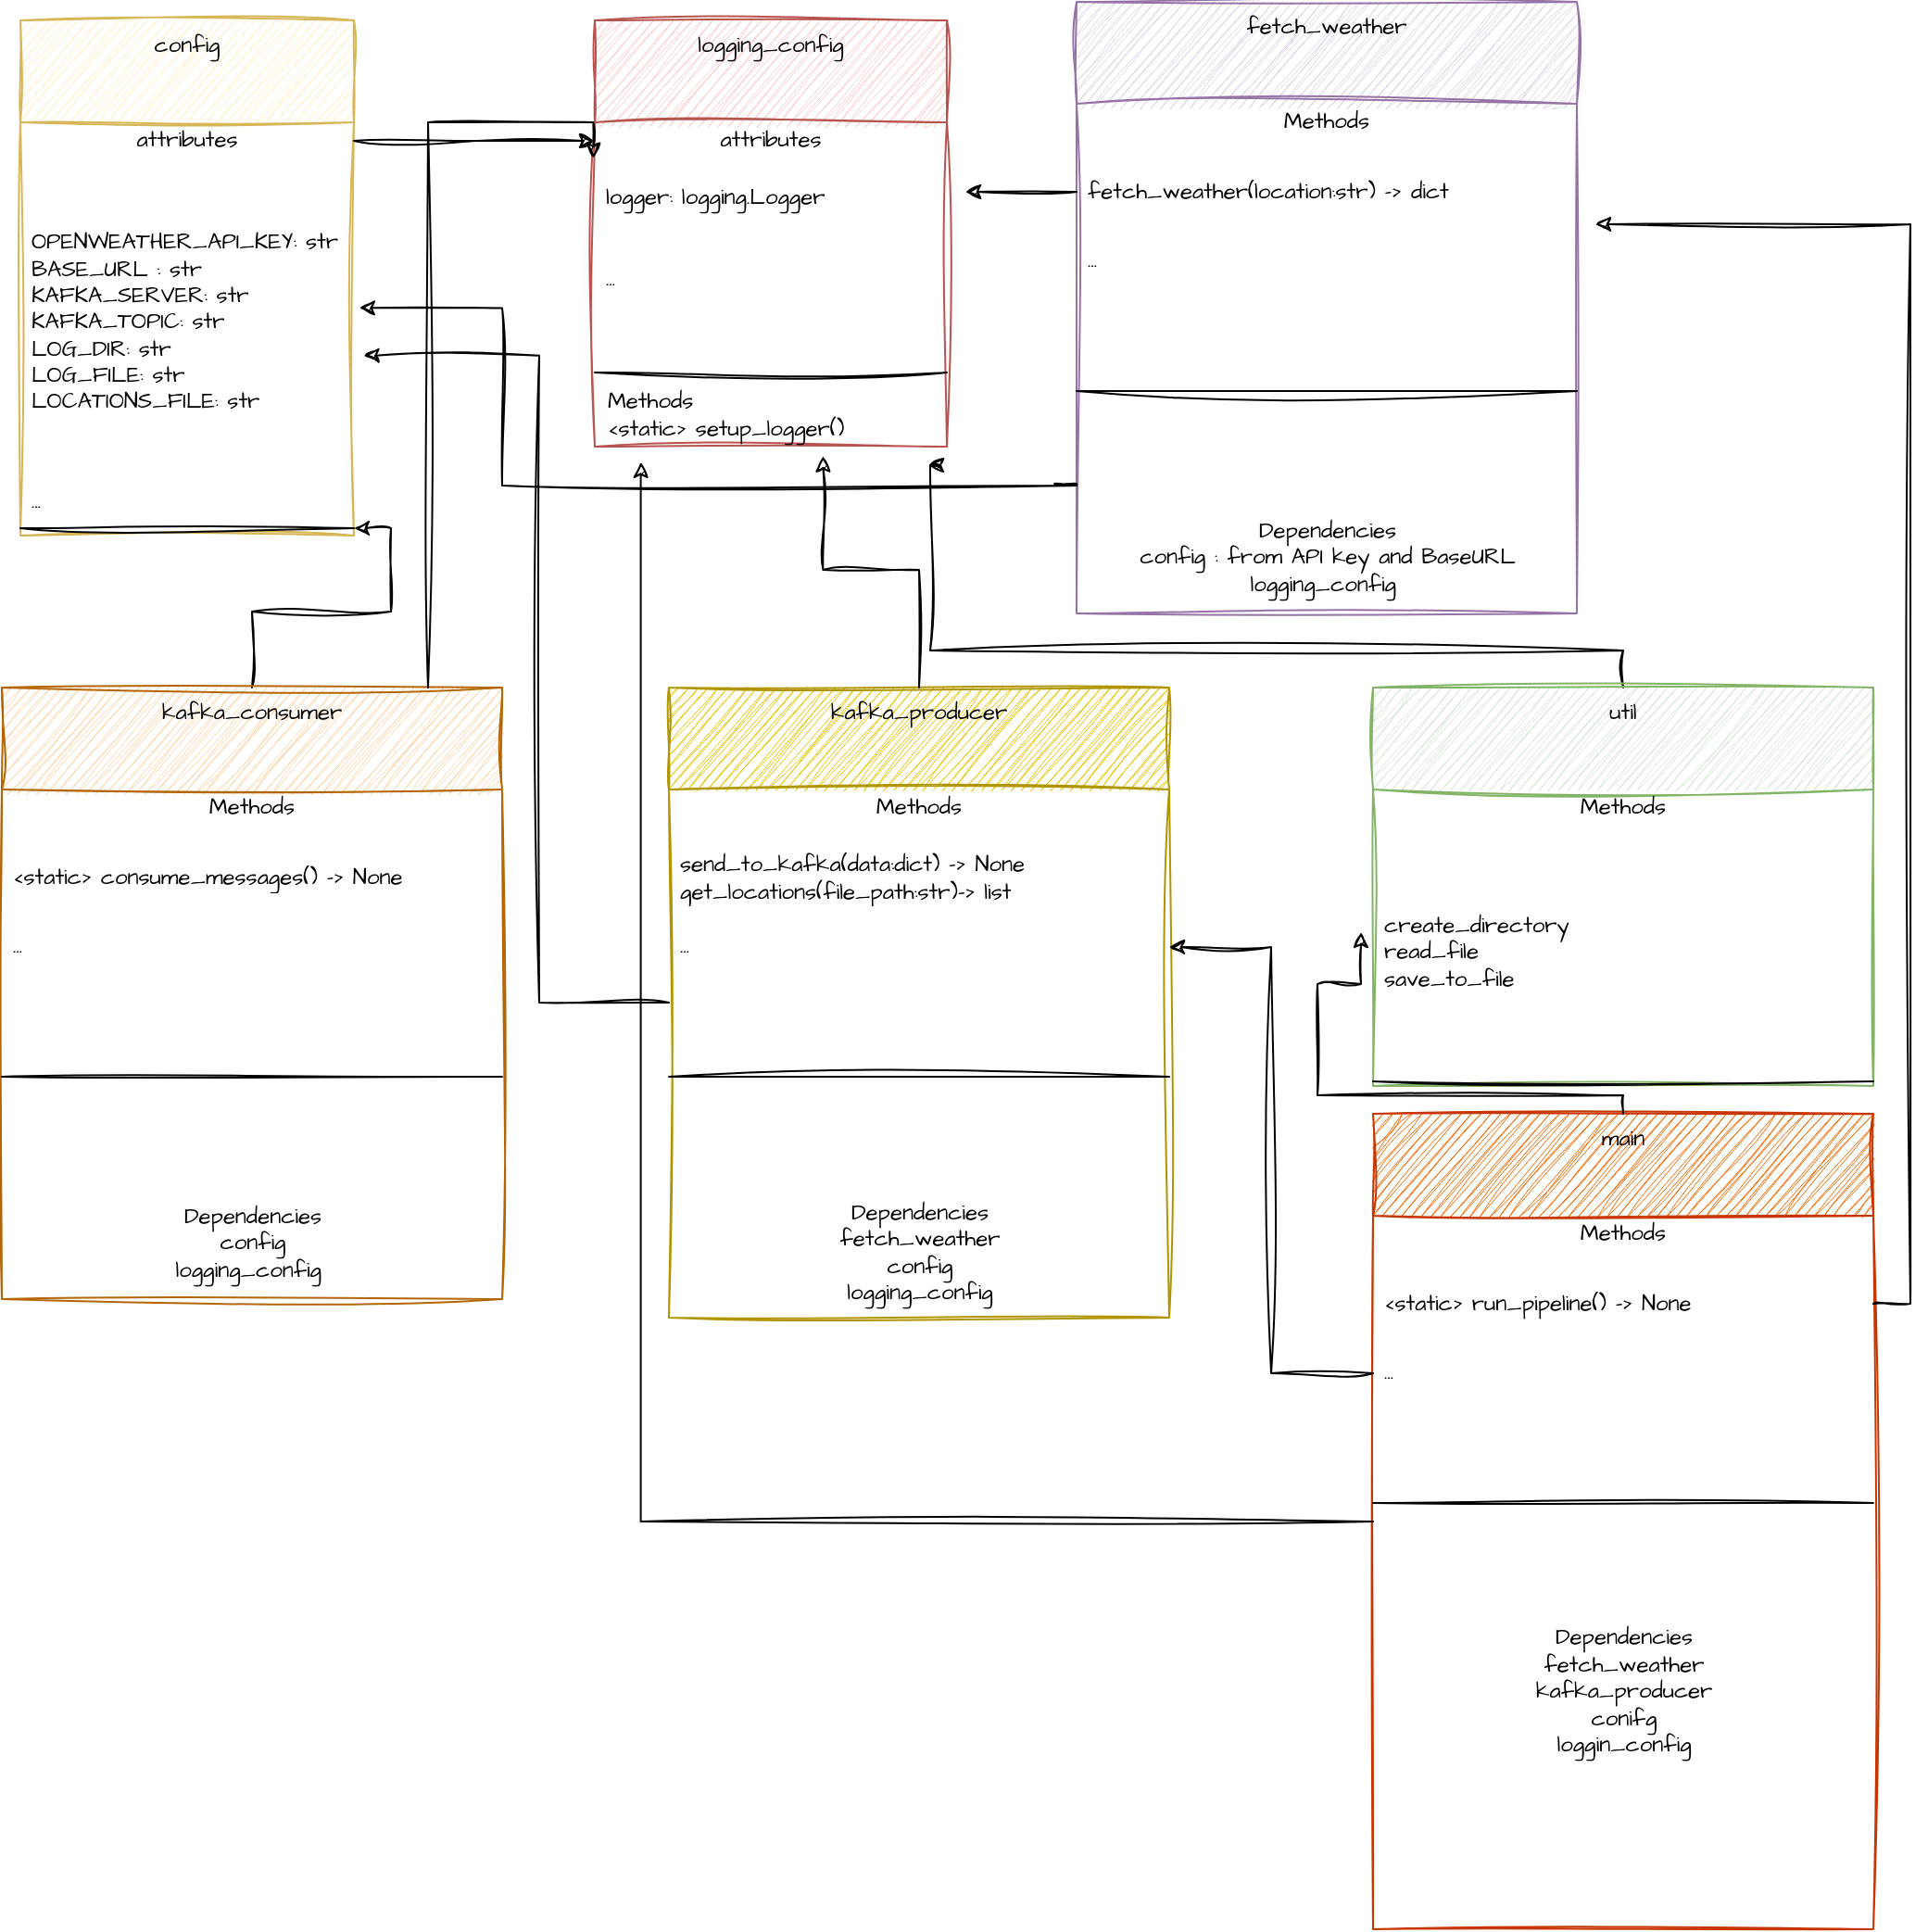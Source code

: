 <mxfile version="26.0.3">
  <diagram name="Page-1" id="FWEqkIDazJA5scv79Vwq">
    <mxGraphModel dx="1086" dy="880" grid="1" gridSize="10" guides="1" tooltips="1" connect="1" arrows="1" fold="1" page="1" pageScale="1" pageWidth="1100" pageHeight="850" math="0" shadow="0">
      <root>
        <mxCell id="0" />
        <mxCell id="1" parent="0" />
        <mxCell id="hk_Lu2eMids-nMFfK91j-2" value="config" style="swimlane;fontStyle=0;align=center;verticalAlign=top;childLayout=stackLayout;horizontal=1;startSize=55;horizontalStack=0;resizeParent=1;resizeParentMax=0;resizeLast=0;collapsible=0;marginBottom=0;html=1;whiteSpace=wrap;sketch=1;hachureGap=4;jiggle=2;curveFitting=1;fontFamily=Architects Daughter;fontSource=https%3A%2F%2Ffonts.googleapis.com%2Fcss%3Ffamily%3DArchitects%2BDaughter;fillColor=#fff2cc;strokeColor=#d6b656;" parent="1" vertex="1">
          <mxGeometry x="40" y="40" width="180" height="278" as="geometry" />
        </mxCell>
        <mxCell id="hk_Lu2eMids-nMFfK91j-54" style="edgeStyle=orthogonalEdgeStyle;rounded=0;sketch=1;hachureGap=4;jiggle=2;curveFitting=1;orthogonalLoop=1;jettySize=auto;html=1;fontFamily=Architects Daughter;fontSource=https%3A%2F%2Ffonts.googleapis.com%2Fcss%3Ffamily%3DArchitects%2BDaughter;" parent="hk_Lu2eMids-nMFfK91j-2" source="hk_Lu2eMids-nMFfK91j-3" edge="1">
          <mxGeometry relative="1" as="geometry">
            <mxPoint x="310" y="65" as="targetPoint" />
          </mxGeometry>
        </mxCell>
        <mxCell id="hk_Lu2eMids-nMFfK91j-3" value="attributes" style="text;html=1;strokeColor=none;fillColor=none;align=center;verticalAlign=middle;spacingLeft=4;spacingRight=4;overflow=hidden;rotatable=0;points=[[0,0.5],[1,0.5]];portConstraint=eastwest;whiteSpace=wrap;fontFamily=Architects Daughter;fontSource=https%3A%2F%2Ffonts.googleapis.com%2Fcss%3Ffamily%3DArchitects%2BDaughter;" parent="hk_Lu2eMids-nMFfK91j-2" vertex="1">
          <mxGeometry y="55" width="180" height="20" as="geometry" />
        </mxCell>
        <mxCell id="hk_Lu2eMids-nMFfK91j-4" value="OPENWEATHER_API_KEY: str&lt;div&gt;BASE_URL : str&lt;/div&gt;&lt;div&gt;KAFKA_SERVER: str&lt;/div&gt;&lt;div&gt;KAFKA_TOPIC: str&lt;/div&gt;&lt;div&gt;LOG_DIR: str&lt;/div&gt;&lt;div&gt;LOG_FILE: str&lt;/div&gt;&lt;div&gt;LOCATIONS_FILE: str&lt;/div&gt;" style="text;html=1;strokeColor=none;fillColor=none;align=left;verticalAlign=middle;spacingLeft=4;spacingRight=4;overflow=hidden;rotatable=0;points=[[0,0.5],[1,0.5]];portConstraint=eastwest;whiteSpace=wrap;fontFamily=Architects Daughter;fontSource=https%3A%2F%2Ffonts.googleapis.com%2Fcss%3Ffamily%3DArchitects%2BDaughter;" parent="hk_Lu2eMids-nMFfK91j-2" vertex="1">
          <mxGeometry y="75" width="180" height="175" as="geometry" />
        </mxCell>
        <mxCell id="hk_Lu2eMids-nMFfK91j-6" value="..." style="text;html=1;strokeColor=none;fillColor=none;align=left;verticalAlign=middle;spacingLeft=4;spacingRight=4;overflow=hidden;rotatable=0;points=[[0,0.5],[1,0.5]];portConstraint=eastwest;whiteSpace=wrap;fontFamily=Architects Daughter;fontSource=https%3A%2F%2Ffonts.googleapis.com%2Fcss%3Ffamily%3DArchitects%2BDaughter;" parent="hk_Lu2eMids-nMFfK91j-2" vertex="1">
          <mxGeometry y="250" width="180" height="20" as="geometry" />
        </mxCell>
        <mxCell id="hk_Lu2eMids-nMFfK91j-7" value="" style="line;strokeWidth=1;fillColor=none;align=left;verticalAlign=middle;spacingTop=-1;spacingLeft=3;spacingRight=3;rotatable=0;labelPosition=right;points=[];portConstraint=eastwest;sketch=1;hachureGap=4;jiggle=2;curveFitting=1;fontFamily=Architects Daughter;fontSource=https%3A%2F%2Ffonts.googleapis.com%2Fcss%3Ffamily%3DArchitects%2BDaughter;" parent="hk_Lu2eMids-nMFfK91j-2" vertex="1">
          <mxGeometry y="270" width="180" height="8" as="geometry" />
        </mxCell>
        <mxCell id="hk_Lu2eMids-nMFfK91j-10" value="logging_config" style="swimlane;fontStyle=0;align=center;verticalAlign=top;childLayout=stackLayout;horizontal=1;startSize=55;horizontalStack=0;resizeParent=1;resizeParentMax=0;resizeLast=0;collapsible=0;marginBottom=0;html=1;whiteSpace=wrap;sketch=1;hachureGap=4;jiggle=2;curveFitting=1;fontFamily=Architects Daughter;fontSource=https%3A%2F%2Ffonts.googleapis.com%2Fcss%3Ffamily%3DArchitects%2BDaughter;fillColor=#f8cecc;strokeColor=#b85450;" parent="1" vertex="1">
          <mxGeometry x="350" y="40" width="190" height="230" as="geometry" />
        </mxCell>
        <mxCell id="hk_Lu2eMids-nMFfK91j-11" value="attributes" style="text;html=1;strokeColor=none;fillColor=none;align=center;verticalAlign=middle;spacingLeft=4;spacingRight=4;overflow=hidden;rotatable=0;points=[[0,0.5],[1,0.5]];portConstraint=eastwest;whiteSpace=wrap;fontFamily=Architects Daughter;fontSource=https%3A%2F%2Ffonts.googleapis.com%2Fcss%3Ffamily%3DArchitects%2BDaughter;" parent="hk_Lu2eMids-nMFfK91j-10" vertex="1">
          <mxGeometry y="55" width="190" height="20" as="geometry" />
        </mxCell>
        <mxCell id="hk_Lu2eMids-nMFfK91j-12" value="logger: logging.Logger&lt;div&gt;&lt;br&gt;&lt;/div&gt;" style="text;html=1;strokeColor=none;fillColor=none;align=left;verticalAlign=middle;spacingLeft=4;spacingRight=4;overflow=hidden;rotatable=0;points=[[0,0.5],[1,0.5]];portConstraint=eastwest;whiteSpace=wrap;fontFamily=Architects Daughter;fontSource=https%3A%2F%2Ffonts.googleapis.com%2Fcss%3Ffamily%3DArchitects%2BDaughter;" parent="hk_Lu2eMids-nMFfK91j-10" vertex="1">
          <mxGeometry y="75" width="190" height="55" as="geometry" />
        </mxCell>
        <mxCell id="hk_Lu2eMids-nMFfK91j-13" value="..." style="text;html=1;strokeColor=none;fillColor=none;align=left;verticalAlign=middle;spacingLeft=4;spacingRight=4;overflow=hidden;rotatable=0;points=[[0,0.5],[1,0.5]];portConstraint=eastwest;whiteSpace=wrap;fontFamily=Architects Daughter;fontSource=https%3A%2F%2Ffonts.googleapis.com%2Fcss%3Ffamily%3DArchitects%2BDaughter;" parent="hk_Lu2eMids-nMFfK91j-10" vertex="1">
          <mxGeometry y="130" width="190" height="20" as="geometry" />
        </mxCell>
        <mxCell id="hk_Lu2eMids-nMFfK91j-14" value="" style="line;strokeWidth=1;fillColor=none;align=left;verticalAlign=middle;spacingTop=-1;spacingLeft=3;spacingRight=3;rotatable=0;labelPosition=right;points=[];portConstraint=eastwest;sketch=1;hachureGap=4;jiggle=2;curveFitting=1;fontFamily=Architects Daughter;fontSource=https%3A%2F%2Ffonts.googleapis.com%2Fcss%3Ffamily%3DArchitects%2BDaughter;" parent="hk_Lu2eMids-nMFfK91j-10" vertex="1">
          <mxGeometry y="150" width="190" height="80" as="geometry" />
        </mxCell>
        <mxCell id="hk_Lu2eMids-nMFfK91j-16" value="Methods&lt;div&gt;&amp;lt;static&amp;gt; setup_logger()&lt;/div&gt;" style="text;html=1;align=left;verticalAlign=middle;resizable=0;points=[];autosize=1;strokeColor=none;fillColor=none;fontFamily=Architects Daughter;fontSource=https%3A%2F%2Ffonts.googleapis.com%2Fcss%3Ffamily%3DArchitects%2BDaughter;" parent="1" vertex="1">
          <mxGeometry x="355" y="233" width="150" height="40" as="geometry" />
        </mxCell>
        <mxCell id="hk_Lu2eMids-nMFfK91j-17" value="fetch_weather" style="swimlane;fontStyle=0;align=center;verticalAlign=top;childLayout=stackLayout;horizontal=1;startSize=55;horizontalStack=0;resizeParent=1;resizeParentMax=0;resizeLast=0;collapsible=0;marginBottom=0;html=1;whiteSpace=wrap;sketch=1;hachureGap=4;jiggle=2;curveFitting=1;fontFamily=Architects Daughter;fontSource=https%3A%2F%2Ffonts.googleapis.com%2Fcss%3Ffamily%3DArchitects%2BDaughter;fillColor=#e1d5e7;strokeColor=#9673a6;" parent="1" vertex="1">
          <mxGeometry x="610" y="30" width="270" height="330" as="geometry" />
        </mxCell>
        <mxCell id="hk_Lu2eMids-nMFfK91j-18" value="Methods" style="text;html=1;strokeColor=none;fillColor=none;align=center;verticalAlign=middle;spacingLeft=4;spacingRight=4;overflow=hidden;rotatable=0;points=[[0,0.5],[1,0.5]];portConstraint=eastwest;whiteSpace=wrap;fontFamily=Architects Daughter;fontSource=https%3A%2F%2Ffonts.googleapis.com%2Fcss%3Ffamily%3DArchitects%2BDaughter;" parent="hk_Lu2eMids-nMFfK91j-17" vertex="1">
          <mxGeometry y="55" width="270" height="20" as="geometry" />
        </mxCell>
        <mxCell id="hk_Lu2eMids-nMFfK91j-19" value="fetch_weather(location:str) -&amp;gt; dict" style="text;html=1;strokeColor=none;fillColor=none;align=left;verticalAlign=middle;spacingLeft=4;spacingRight=4;overflow=hidden;rotatable=0;points=[[0,0.5],[1,0.5]];portConstraint=eastwest;whiteSpace=wrap;fontFamily=Architects Daughter;fontSource=https%3A%2F%2Ffonts.googleapis.com%2Fcss%3Ffamily%3DArchitects%2BDaughter;" parent="hk_Lu2eMids-nMFfK91j-17" vertex="1">
          <mxGeometry y="75" width="270" height="55" as="geometry" />
        </mxCell>
        <mxCell id="hk_Lu2eMids-nMFfK91j-20" value="..." style="text;html=1;strokeColor=none;fillColor=none;align=left;verticalAlign=middle;spacingLeft=4;spacingRight=4;overflow=hidden;rotatable=0;points=[[0,0.5],[1,0.5]];portConstraint=eastwest;whiteSpace=wrap;fontFamily=Architects Daughter;fontSource=https%3A%2F%2Ffonts.googleapis.com%2Fcss%3Ffamily%3DArchitects%2BDaughter;" parent="hk_Lu2eMids-nMFfK91j-17" vertex="1">
          <mxGeometry y="130" width="270" height="20" as="geometry" />
        </mxCell>
        <mxCell id="hk_Lu2eMids-nMFfK91j-21" value="" style="line;strokeWidth=1;fillColor=none;align=left;verticalAlign=middle;spacingTop=-1;spacingLeft=3;spacingRight=3;rotatable=0;labelPosition=right;points=[];portConstraint=eastwest;sketch=1;hachureGap=4;jiggle=2;curveFitting=1;fontFamily=Architects Daughter;fontSource=https%3A%2F%2Ffonts.googleapis.com%2Fcss%3Ffamily%3DArchitects%2BDaughter;" parent="hk_Lu2eMids-nMFfK91j-17" vertex="1">
          <mxGeometry y="150" width="270" height="120" as="geometry" />
        </mxCell>
        <mxCell id="hk_Lu2eMids-nMFfK91j-22" value="Dependencies&lt;div&gt;config : from API key and BaseURL&lt;/div&gt;&lt;div&gt;logging_config&amp;nbsp;&lt;/div&gt;" style="text;html=1;align=center;verticalAlign=middle;resizable=0;points=[];autosize=1;strokeColor=none;fillColor=none;fontFamily=Architects Daughter;fontSource=https%3A%2F%2Ffonts.googleapis.com%2Fcss%3Ffamily%3DArchitects%2BDaughter;" parent="hk_Lu2eMids-nMFfK91j-17" vertex="1">
          <mxGeometry y="270" width="270" height="60" as="geometry" />
        </mxCell>
        <mxCell id="hk_Lu2eMids-nMFfK91j-51" style="edgeStyle=orthogonalEdgeStyle;rounded=0;sketch=1;hachureGap=4;jiggle=2;curveFitting=1;orthogonalLoop=1;jettySize=auto;html=1;fontFamily=Architects Daughter;fontSource=https%3A%2F%2Ffonts.googleapis.com%2Fcss%3Ffamily%3DArchitects%2BDaughter;" parent="1" source="hk_Lu2eMids-nMFfK91j-23" target="hk_Lu2eMids-nMFfK91j-7" edge="1">
          <mxGeometry relative="1" as="geometry" />
        </mxCell>
        <mxCell id="hk_Lu2eMids-nMFfK91j-23" value="kafka_consumer" style="swimlane;fontStyle=0;align=center;verticalAlign=top;childLayout=stackLayout;horizontal=1;startSize=55;horizontalStack=0;resizeParent=1;resizeParentMax=0;resizeLast=0;collapsible=0;marginBottom=0;html=1;whiteSpace=wrap;sketch=1;hachureGap=4;jiggle=2;curveFitting=1;fontFamily=Architects Daughter;fontSource=https%3A%2F%2Ffonts.googleapis.com%2Fcss%3Ffamily%3DArchitects%2BDaughter;fillColor=#fad7ac;strokeColor=#b46504;" parent="1" vertex="1">
          <mxGeometry x="30" y="400" width="270" height="330" as="geometry" />
        </mxCell>
        <mxCell id="hk_Lu2eMids-nMFfK91j-24" value="Methods" style="text;html=1;strokeColor=none;fillColor=none;align=center;verticalAlign=middle;spacingLeft=4;spacingRight=4;overflow=hidden;rotatable=0;points=[[0,0.5],[1,0.5]];portConstraint=eastwest;whiteSpace=wrap;fontFamily=Architects Daughter;fontSource=https%3A%2F%2Ffonts.googleapis.com%2Fcss%3Ffamily%3DArchitects%2BDaughter;" parent="hk_Lu2eMids-nMFfK91j-23" vertex="1">
          <mxGeometry y="55" width="270" height="20" as="geometry" />
        </mxCell>
        <mxCell id="hk_Lu2eMids-nMFfK91j-25" value="&amp;lt;static&amp;gt; consume_messages() -&amp;gt; None" style="text;html=1;strokeColor=none;fillColor=none;align=left;verticalAlign=middle;spacingLeft=4;spacingRight=4;overflow=hidden;rotatable=0;points=[[0,0.5],[1,0.5]];portConstraint=eastwest;whiteSpace=wrap;fontFamily=Architects Daughter;fontSource=https%3A%2F%2Ffonts.googleapis.com%2Fcss%3Ffamily%3DArchitects%2BDaughter;" parent="hk_Lu2eMids-nMFfK91j-23" vertex="1">
          <mxGeometry y="75" width="270" height="55" as="geometry" />
        </mxCell>
        <mxCell id="hk_Lu2eMids-nMFfK91j-26" value="..." style="text;html=1;strokeColor=none;fillColor=none;align=left;verticalAlign=middle;spacingLeft=4;spacingRight=4;overflow=hidden;rotatable=0;points=[[0,0.5],[1,0.5]];portConstraint=eastwest;whiteSpace=wrap;fontFamily=Architects Daughter;fontSource=https%3A%2F%2Ffonts.googleapis.com%2Fcss%3Ffamily%3DArchitects%2BDaughter;" parent="hk_Lu2eMids-nMFfK91j-23" vertex="1">
          <mxGeometry y="130" width="270" height="20" as="geometry" />
        </mxCell>
        <mxCell id="hk_Lu2eMids-nMFfK91j-27" value="" style="line;strokeWidth=1;fillColor=none;align=left;verticalAlign=middle;spacingTop=-1;spacingLeft=3;spacingRight=3;rotatable=0;labelPosition=right;points=[];portConstraint=eastwest;sketch=1;hachureGap=4;jiggle=2;curveFitting=1;fontFamily=Architects Daughter;fontSource=https%3A%2F%2Ffonts.googleapis.com%2Fcss%3Ffamily%3DArchitects%2BDaughter;" parent="hk_Lu2eMids-nMFfK91j-23" vertex="1">
          <mxGeometry y="150" width="270" height="120" as="geometry" />
        </mxCell>
        <mxCell id="hk_Lu2eMids-nMFfK91j-28" value="Dependencies&lt;div&gt;&lt;span style=&quot;background-color: transparent; color: light-dark(rgb(0, 0, 0), rgb(255, 255, 255));&quot;&gt;config&lt;/span&gt;&lt;/div&gt;&lt;div&gt;&lt;span style=&quot;background-color: transparent; color: light-dark(rgb(0, 0, 0), rgb(255, 255, 255));&quot;&gt;logging_config&amp;nbsp;&lt;/span&gt;&lt;/div&gt;" style="text;html=1;align=center;verticalAlign=middle;resizable=0;points=[];autosize=1;strokeColor=none;fillColor=none;fontFamily=Architects Daughter;fontSource=https%3A%2F%2Ffonts.googleapis.com%2Fcss%3Ffamily%3DArchitects%2BDaughter;" parent="hk_Lu2eMids-nMFfK91j-23" vertex="1">
          <mxGeometry y="270" width="270" height="60" as="geometry" />
        </mxCell>
        <mxCell id="hk_Lu2eMids-nMFfK91j-29" value="kafka_producer" style="swimlane;fontStyle=0;align=center;verticalAlign=top;childLayout=stackLayout;horizontal=1;startSize=55;horizontalStack=0;resizeParent=1;resizeParentMax=0;resizeLast=0;collapsible=0;marginBottom=0;html=1;whiteSpace=wrap;sketch=1;hachureGap=4;jiggle=2;curveFitting=1;fontFamily=Architects Daughter;fontSource=https%3A%2F%2Ffonts.googleapis.com%2Fcss%3Ffamily%3DArchitects%2BDaughter;fillColor=#e3c800;fontColor=#000000;strokeColor=#B09500;" parent="1" vertex="1">
          <mxGeometry x="390" y="400" width="270" height="340" as="geometry" />
        </mxCell>
        <mxCell id="hk_Lu2eMids-nMFfK91j-30" value="Methods" style="text;html=1;strokeColor=none;fillColor=none;align=center;verticalAlign=middle;spacingLeft=4;spacingRight=4;overflow=hidden;rotatable=0;points=[[0,0.5],[1,0.5]];portConstraint=eastwest;whiteSpace=wrap;fontFamily=Architects Daughter;fontSource=https%3A%2F%2Ffonts.googleapis.com%2Fcss%3Ffamily%3DArchitects%2BDaughter;" parent="hk_Lu2eMids-nMFfK91j-29" vertex="1">
          <mxGeometry y="55" width="270" height="20" as="geometry" />
        </mxCell>
        <mxCell id="hk_Lu2eMids-nMFfK91j-31" value="send_to_kafka(data:dict) -&amp;gt; None&lt;div&gt;get_locations(file_path:str)-&amp;gt; list&lt;/div&gt;" style="text;html=1;strokeColor=none;fillColor=none;align=left;verticalAlign=middle;spacingLeft=4;spacingRight=4;overflow=hidden;rotatable=0;points=[[0,0.5],[1,0.5]];portConstraint=eastwest;whiteSpace=wrap;fontFamily=Architects Daughter;fontSource=https%3A%2F%2Ffonts.googleapis.com%2Fcss%3Ffamily%3DArchitects%2BDaughter;" parent="hk_Lu2eMids-nMFfK91j-29" vertex="1">
          <mxGeometry y="75" width="270" height="55" as="geometry" />
        </mxCell>
        <mxCell id="hk_Lu2eMids-nMFfK91j-32" value="..." style="text;html=1;strokeColor=none;fillColor=none;align=left;verticalAlign=middle;spacingLeft=4;spacingRight=4;overflow=hidden;rotatable=0;points=[[0,0.5],[1,0.5]];portConstraint=eastwest;whiteSpace=wrap;fontFamily=Architects Daughter;fontSource=https%3A%2F%2Ffonts.googleapis.com%2Fcss%3Ffamily%3DArchitects%2BDaughter;" parent="hk_Lu2eMids-nMFfK91j-29" vertex="1">
          <mxGeometry y="130" width="270" height="20" as="geometry" />
        </mxCell>
        <mxCell id="hk_Lu2eMids-nMFfK91j-33" value="" style="line;strokeWidth=1;fillColor=none;align=left;verticalAlign=middle;spacingTop=-1;spacingLeft=3;spacingRight=3;rotatable=0;labelPosition=right;points=[];portConstraint=eastwest;sketch=1;hachureGap=4;jiggle=2;curveFitting=1;fontFamily=Architects Daughter;fontSource=https%3A%2F%2Ffonts.googleapis.com%2Fcss%3Ffamily%3DArchitects%2BDaughter;" parent="hk_Lu2eMids-nMFfK91j-29" vertex="1">
          <mxGeometry y="150" width="270" height="120" as="geometry" />
        </mxCell>
        <mxCell id="hk_Lu2eMids-nMFfK91j-34" value="Dependencies&lt;div&gt;fetch_weather&lt;/div&gt;&lt;div&gt;config&lt;/div&gt;&lt;div&gt;logging_config&lt;/div&gt;" style="text;html=1;align=center;verticalAlign=middle;resizable=0;points=[];autosize=1;strokeColor=none;fillColor=none;fontFamily=Architects Daughter;fontSource=https%3A%2F%2Ffonts.googleapis.com%2Fcss%3Ffamily%3DArchitects%2BDaughter;" parent="hk_Lu2eMids-nMFfK91j-29" vertex="1">
          <mxGeometry y="270" width="270" height="70" as="geometry" />
        </mxCell>
        <mxCell id="hk_Lu2eMids-nMFfK91j-57" style="edgeStyle=orthogonalEdgeStyle;rounded=0;sketch=1;hachureGap=4;jiggle=2;curveFitting=1;orthogonalLoop=1;jettySize=auto;html=1;fontFamily=Architects Daughter;fontSource=https%3A%2F%2Ffonts.googleapis.com%2Fcss%3Ffamily%3DArchitects%2BDaughter;" parent="1" source="hk_Lu2eMids-nMFfK91j-35" edge="1">
          <mxGeometry relative="1" as="geometry">
            <mxPoint x="530" y="280" as="targetPoint" />
            <Array as="points">
              <mxPoint x="905" y="380" />
              <mxPoint x="531" y="380" />
            </Array>
          </mxGeometry>
        </mxCell>
        <mxCell id="hk_Lu2eMids-nMFfK91j-35" value="util" style="swimlane;fontStyle=0;align=center;verticalAlign=top;childLayout=stackLayout;horizontal=1;startSize=55;horizontalStack=0;resizeParent=1;resizeParentMax=0;resizeLast=0;collapsible=0;marginBottom=0;html=1;whiteSpace=wrap;sketch=1;hachureGap=4;jiggle=2;curveFitting=1;fontFamily=Architects Daughter;fontSource=https%3A%2F%2Ffonts.googleapis.com%2Fcss%3Ffamily%3DArchitects%2BDaughter;fillColor=#d5e8d4;strokeColor=#82b366;" parent="1" vertex="1">
          <mxGeometry x="770" y="400" width="270" height="215" as="geometry" />
        </mxCell>
        <mxCell id="hk_Lu2eMids-nMFfK91j-36" value="Methods" style="text;html=1;strokeColor=none;fillColor=none;align=center;verticalAlign=middle;spacingLeft=4;spacingRight=4;overflow=hidden;rotatable=0;points=[[0,0.5],[1,0.5]];portConstraint=eastwest;whiteSpace=wrap;fontFamily=Architects Daughter;fontSource=https%3A%2F%2Ffonts.googleapis.com%2Fcss%3Ffamily%3DArchitects%2BDaughter;" parent="hk_Lu2eMids-nMFfK91j-35" vertex="1">
          <mxGeometry y="55" width="270" height="20" as="geometry" />
        </mxCell>
        <mxCell id="hk_Lu2eMids-nMFfK91j-38" value="create_directory&lt;div&gt;read_file&lt;/div&gt;&lt;div&gt;save_to_file&lt;/div&gt;" style="text;html=1;strokeColor=none;fillColor=none;align=left;verticalAlign=middle;spacingLeft=4;spacingRight=4;overflow=hidden;rotatable=0;points=[[0,0.5],[1,0.5]];portConstraint=eastwest;whiteSpace=wrap;fontFamily=Architects Daughter;fontSource=https%3A%2F%2Ffonts.googleapis.com%2Fcss%3Ffamily%3DArchitects%2BDaughter;" parent="hk_Lu2eMids-nMFfK91j-35" vertex="1">
          <mxGeometry y="75" width="270" height="135" as="geometry" />
        </mxCell>
        <mxCell id="hk_Lu2eMids-nMFfK91j-39" value="" style="line;strokeWidth=1;fillColor=none;align=left;verticalAlign=middle;spacingTop=-1;spacingLeft=3;spacingRight=3;rotatable=0;labelPosition=right;points=[];portConstraint=eastwest;sketch=1;hachureGap=4;jiggle=2;curveFitting=1;fontFamily=Architects Daughter;fontSource=https%3A%2F%2Ffonts.googleapis.com%2Fcss%3Ffamily%3DArchitects%2BDaughter;" parent="hk_Lu2eMids-nMFfK91j-35" vertex="1">
          <mxGeometry y="210" width="270" height="5" as="geometry" />
        </mxCell>
        <mxCell id="hk_Lu2eMids-nMFfK91j-41" value="main" style="swimlane;fontStyle=0;align=center;verticalAlign=top;childLayout=stackLayout;horizontal=1;startSize=55;horizontalStack=0;resizeParent=1;resizeParentMax=0;resizeLast=0;collapsible=0;marginBottom=0;html=1;whiteSpace=wrap;sketch=1;hachureGap=4;jiggle=2;curveFitting=1;fontFamily=Architects Daughter;fontSource=https%3A%2F%2Ffonts.googleapis.com%2Fcss%3Ffamily%3DArchitects%2BDaughter;fillColor=#fa6800;fontColor=#000000;strokeColor=#C73500;" parent="1" vertex="1">
          <mxGeometry x="770" y="630" width="270" height="440" as="geometry" />
        </mxCell>
        <mxCell id="hk_Lu2eMids-nMFfK91j-42" value="Methods" style="text;html=1;strokeColor=none;fillColor=none;align=center;verticalAlign=middle;spacingLeft=4;spacingRight=4;overflow=hidden;rotatable=0;points=[[0,0.5],[1,0.5]];portConstraint=eastwest;whiteSpace=wrap;fontFamily=Architects Daughter;fontSource=https%3A%2F%2Ffonts.googleapis.com%2Fcss%3Ffamily%3DArchitects%2BDaughter;" parent="hk_Lu2eMids-nMFfK91j-41" vertex="1">
          <mxGeometry y="55" width="270" height="20" as="geometry" />
        </mxCell>
        <mxCell id="hk_Lu2eMids-nMFfK91j-43" value="&amp;lt;static&amp;gt; run_pipeline() -&amp;gt; None" style="text;html=1;strokeColor=none;fillColor=none;align=left;verticalAlign=middle;spacingLeft=4;spacingRight=4;overflow=hidden;rotatable=0;points=[[0,0.5],[1,0.5]];portConstraint=eastwest;whiteSpace=wrap;fontFamily=Architects Daughter;fontSource=https%3A%2F%2Ffonts.googleapis.com%2Fcss%3Ffamily%3DArchitects%2BDaughter;" parent="hk_Lu2eMids-nMFfK91j-41" vertex="1">
          <mxGeometry y="75" width="270" height="55" as="geometry" />
        </mxCell>
        <mxCell id="hk_Lu2eMids-nMFfK91j-44" value="..." style="text;html=1;strokeColor=none;fillColor=none;align=left;verticalAlign=middle;spacingLeft=4;spacingRight=4;overflow=hidden;rotatable=0;points=[[0,0.5],[1,0.5]];portConstraint=eastwest;whiteSpace=wrap;fontFamily=Architects Daughter;fontSource=https%3A%2F%2Ffonts.googleapis.com%2Fcss%3Ffamily%3DArchitects%2BDaughter;" parent="hk_Lu2eMids-nMFfK91j-41" vertex="1">
          <mxGeometry y="130" width="270" height="20" as="geometry" />
        </mxCell>
        <mxCell id="hk_Lu2eMids-nMFfK91j-45" value="" style="line;strokeWidth=1;fillColor=none;align=left;verticalAlign=middle;spacingTop=-1;spacingLeft=3;spacingRight=3;rotatable=0;labelPosition=right;points=[];portConstraint=eastwest;sketch=1;hachureGap=4;jiggle=2;curveFitting=1;fontFamily=Architects Daughter;fontSource=https%3A%2F%2Ffonts.googleapis.com%2Fcss%3Ffamily%3DArchitects%2BDaughter;" parent="hk_Lu2eMids-nMFfK91j-41" vertex="1">
          <mxGeometry y="150" width="270" height="120" as="geometry" />
        </mxCell>
        <mxCell id="hk_Lu2eMids-nMFfK91j-46" value="Dependencies&lt;div&gt;fetch_weather&lt;/div&gt;&lt;div&gt;kafka_producer&lt;/div&gt;&lt;div&gt;conifg&lt;/div&gt;&lt;div&gt;loggin_config&lt;/div&gt;&lt;div&gt;&lt;br&gt;&lt;/div&gt;&lt;div&gt;&lt;br&gt;&lt;/div&gt;&lt;div&gt;&lt;br&gt;&lt;/div&gt;&lt;div&gt;&lt;br&gt;&lt;/div&gt;&lt;div&gt;&lt;br&gt;&lt;/div&gt;&lt;div&gt;&lt;br&gt;&lt;/div&gt;" style="text;html=1;align=center;verticalAlign=middle;resizable=0;points=[];autosize=1;strokeColor=none;fillColor=none;fontFamily=Architects Daughter;fontSource=https%3A%2F%2Ffonts.googleapis.com%2Fcss%3Ffamily%3DArchitects%2BDaughter;" parent="hk_Lu2eMids-nMFfK91j-41" vertex="1">
          <mxGeometry y="270" width="270" height="170" as="geometry" />
        </mxCell>
        <mxCell id="hk_Lu2eMids-nMFfK91j-47" style="edgeStyle=orthogonalEdgeStyle;rounded=0;sketch=1;hachureGap=4;jiggle=2;curveFitting=1;orthogonalLoop=1;jettySize=auto;html=1;exitX=1;exitY=0.5;exitDx=0;exitDy=0;entryX=1.037;entryY=-0.5;entryDx=0;entryDy=0;entryPerimeter=0;fontFamily=Architects Daughter;fontSource=https%3A%2F%2Ffonts.googleapis.com%2Fcss%3Ffamily%3DArchitects%2BDaughter;" parent="1" source="hk_Lu2eMids-nMFfK91j-43" target="hk_Lu2eMids-nMFfK91j-20" edge="1">
          <mxGeometry relative="1" as="geometry" />
        </mxCell>
        <mxCell id="hk_Lu2eMids-nMFfK91j-48" style="edgeStyle=orthogonalEdgeStyle;rounded=0;sketch=1;hachureGap=4;jiggle=2;curveFitting=1;orthogonalLoop=1;jettySize=auto;html=1;exitX=0;exitY=0.5;exitDx=0;exitDy=0;fontFamily=Architects Daughter;fontSource=https%3A%2F%2Ffonts.googleapis.com%2Fcss%3Ffamily%3DArchitects%2BDaughter;entryX=1;entryY=0.5;entryDx=0;entryDy=0;" parent="1" source="hk_Lu2eMids-nMFfK91j-44" target="hk_Lu2eMids-nMFfK91j-32" edge="1">
          <mxGeometry relative="1" as="geometry">
            <mxPoint x="670" y="540" as="targetPoint" />
          </mxGeometry>
        </mxCell>
        <mxCell id="hk_Lu2eMids-nMFfK91j-49" style="edgeStyle=orthogonalEdgeStyle;rounded=0;sketch=1;hachureGap=4;jiggle=2;curveFitting=1;orthogonalLoop=1;jettySize=auto;html=1;exitX=0;exitY=0.5;exitDx=0;exitDy=0;entryX=1.016;entryY=0.458;entryDx=0;entryDy=0;entryPerimeter=0;fontFamily=Architects Daughter;fontSource=https%3A%2F%2Ffonts.googleapis.com%2Fcss%3Ffamily%3DArchitects%2BDaughter;" parent="1" target="hk_Lu2eMids-nMFfK91j-4" edge="1">
          <mxGeometry relative="1" as="geometry">
            <mxPoint x="598.02" y="290" as="sourcePoint" />
            <mxPoint x="210.0" y="330.25" as="targetPoint" />
            <Array as="points">
              <mxPoint x="610" y="290" />
              <mxPoint x="610" y="291" />
              <mxPoint x="300" y="291" />
              <mxPoint x="300" y="195" />
            </Array>
          </mxGeometry>
        </mxCell>
        <mxCell id="hk_Lu2eMids-nMFfK91j-50" style="edgeStyle=orthogonalEdgeStyle;rounded=0;sketch=1;hachureGap=4;jiggle=2;curveFitting=1;orthogonalLoop=1;jettySize=auto;html=1;entryX=1.029;entryY=0.605;entryDx=0;entryDy=0;entryPerimeter=0;fontFamily=Architects Daughter;fontSource=https%3A%2F%2Ffonts.googleapis.com%2Fcss%3Ffamily%3DArchitects%2BDaughter;" parent="1" source="hk_Lu2eMids-nMFfK91j-29" target="hk_Lu2eMids-nMFfK91j-4" edge="1">
          <mxGeometry relative="1" as="geometry">
            <Array as="points">
              <mxPoint x="320" y="570" />
              <mxPoint x="320" y="221" />
            </Array>
          </mxGeometry>
        </mxCell>
        <mxCell id="hk_Lu2eMids-nMFfK91j-52" style="edgeStyle=orthogonalEdgeStyle;rounded=0;sketch=1;hachureGap=4;jiggle=2;curveFitting=1;orthogonalLoop=1;jettySize=auto;html=1;entryX=-0.024;entryY=0.422;entryDx=0;entryDy=0;entryPerimeter=0;fontFamily=Architects Daughter;fontSource=https%3A%2F%2Ffonts.googleapis.com%2Fcss%3Ffamily%3DArchitects%2BDaughter;" parent="1" source="hk_Lu2eMids-nMFfK91j-41" target="hk_Lu2eMids-nMFfK91j-38" edge="1">
          <mxGeometry relative="1" as="geometry">
            <Array as="points">
              <mxPoint x="905" y="620" />
              <mxPoint x="740" y="620" />
              <mxPoint x="740" y="560" />
              <mxPoint x="764" y="560" />
            </Array>
          </mxGeometry>
        </mxCell>
        <mxCell id="hk_Lu2eMids-nMFfK91j-53" style="edgeStyle=orthogonalEdgeStyle;rounded=0;sketch=1;hachureGap=4;jiggle=2;curveFitting=1;orthogonalLoop=1;jettySize=auto;html=1;entryX=-0.004;entryY=-0.011;entryDx=0;entryDy=0;entryPerimeter=0;fontFamily=Architects Daughter;fontSource=https%3A%2F%2Ffonts.googleapis.com%2Fcss%3Ffamily%3DArchitects%2BDaughter;" parent="1" source="hk_Lu2eMids-nMFfK91j-23" target="hk_Lu2eMids-nMFfK91j-12" edge="1">
          <mxGeometry relative="1" as="geometry">
            <Array as="points">
              <mxPoint x="260" y="95" />
              <mxPoint x="349" y="95" />
            </Array>
          </mxGeometry>
        </mxCell>
        <mxCell id="hk_Lu2eMids-nMFfK91j-55" style="edgeStyle=orthogonalEdgeStyle;rounded=0;sketch=1;hachureGap=4;jiggle=2;curveFitting=1;orthogonalLoop=1;jettySize=auto;html=1;entryX=1.053;entryY=0.318;entryDx=0;entryDy=0;entryPerimeter=0;fontFamily=Architects Daughter;fontSource=https%3A%2F%2Ffonts.googleapis.com%2Fcss%3Ffamily%3DArchitects%2BDaughter;" parent="1" source="hk_Lu2eMids-nMFfK91j-19" target="hk_Lu2eMids-nMFfK91j-12" edge="1">
          <mxGeometry relative="1" as="geometry" />
        </mxCell>
        <mxCell id="hk_Lu2eMids-nMFfK91j-56" style="edgeStyle=orthogonalEdgeStyle;rounded=0;sketch=1;hachureGap=4;jiggle=2;curveFitting=1;orthogonalLoop=1;jettySize=auto;html=1;entryX=0.788;entryY=1.055;entryDx=0;entryDy=0;entryPerimeter=0;fontFamily=Architects Daughter;fontSource=https%3A%2F%2Ffonts.googleapis.com%2Fcss%3Ffamily%3DArchitects%2BDaughter;" parent="1" source="hk_Lu2eMids-nMFfK91j-29" target="hk_Lu2eMids-nMFfK91j-16" edge="1">
          <mxGeometry relative="1" as="geometry" />
        </mxCell>
        <mxCell id="hk_Lu2eMids-nMFfK91j-58" style="edgeStyle=orthogonalEdgeStyle;rounded=0;sketch=1;hachureGap=4;jiggle=2;curveFitting=1;orthogonalLoop=1;jettySize=auto;html=1;entryX=0.132;entryY=1.135;entryDx=0;entryDy=0;entryPerimeter=0;fontFamily=Architects Daughter;fontSource=https%3A%2F%2Ffonts.googleapis.com%2Fcss%3Ffamily%3DArchitects%2BDaughter;" parent="1" source="hk_Lu2eMids-nMFfK91j-41" target="hk_Lu2eMids-nMFfK91j-16" edge="1">
          <mxGeometry relative="1" as="geometry" />
        </mxCell>
      </root>
    </mxGraphModel>
  </diagram>
</mxfile>
